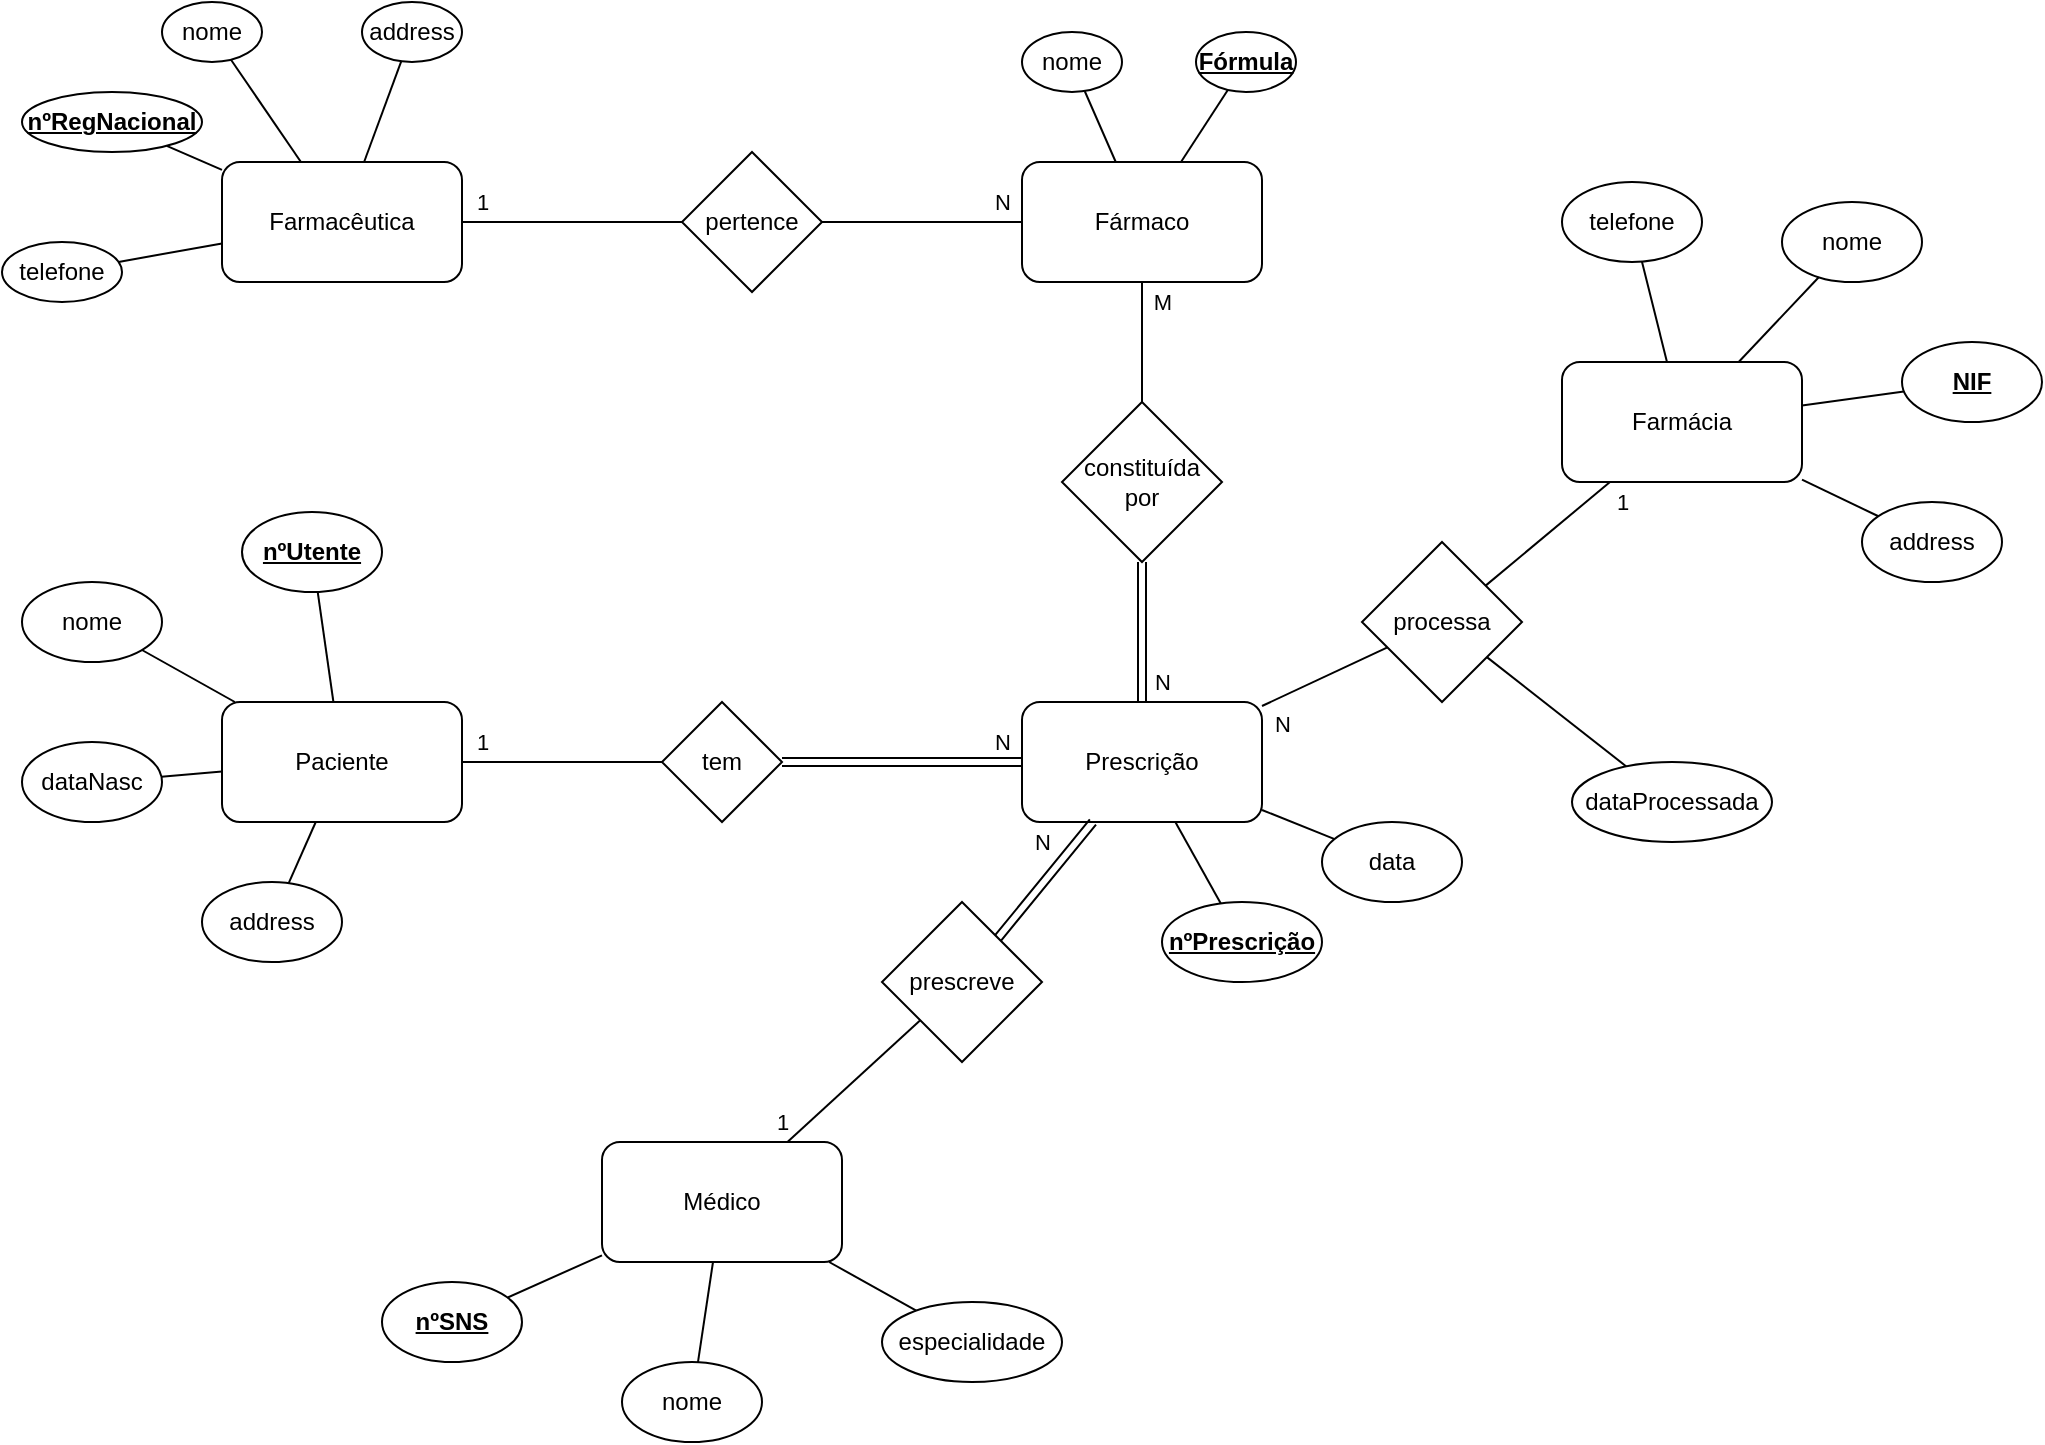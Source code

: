 <mxfile version="26.0.16">
  <diagram name="Página-1" id="fidg-BaFLdZ0aBLwMmCl">
    <mxGraphModel dx="1793" dy="980" grid="1" gridSize="10" guides="1" tooltips="1" connect="1" arrows="1" fold="1" page="1" pageScale="1" pageWidth="827" pageHeight="1169" math="0" shadow="0">
      <root>
        <mxCell id="0" />
        <mxCell id="1" parent="0" />
        <mxCell id="Zo0anMa7BTNl25L5lpLc-2" value="Farmacêutica" style="rounded=1;whiteSpace=wrap;html=1;" vertex="1" parent="1">
          <mxGeometry x="340" y="370" width="120" height="60" as="geometry" />
        </mxCell>
        <mxCell id="Zo0anMa7BTNl25L5lpLc-3" value="Médico" style="rounded=1;whiteSpace=wrap;html=1;" vertex="1" parent="1">
          <mxGeometry x="530" y="860" width="120" height="60" as="geometry" />
        </mxCell>
        <mxCell id="Zo0anMa7BTNl25L5lpLc-4" value="Farmácia" style="rounded=1;whiteSpace=wrap;html=1;" vertex="1" parent="1">
          <mxGeometry x="1010" y="470" width="120" height="60" as="geometry" />
        </mxCell>
        <mxCell id="Zo0anMa7BTNl25L5lpLc-5" value="Prescrição" style="rounded=1;whiteSpace=wrap;html=1;" vertex="1" parent="1">
          <mxGeometry x="740" y="640" width="120" height="60" as="geometry" />
        </mxCell>
        <mxCell id="Zo0anMa7BTNl25L5lpLc-6" value="Paciente" style="rounded=1;whiteSpace=wrap;html=1;" vertex="1" parent="1">
          <mxGeometry x="340" y="640" width="120" height="60" as="geometry" />
        </mxCell>
        <mxCell id="Zo0anMa7BTNl25L5lpLc-7" value="Fármaco" style="rounded=1;whiteSpace=wrap;html=1;" vertex="1" parent="1">
          <mxGeometry x="740" y="370" width="120" height="60" as="geometry" />
        </mxCell>
        <mxCell id="Zo0anMa7BTNl25L5lpLc-8" value="pertence" style="rhombus;whiteSpace=wrap;html=1;" vertex="1" parent="1">
          <mxGeometry x="570" y="365" width="70" height="70" as="geometry" />
        </mxCell>
        <mxCell id="Zo0anMa7BTNl25L5lpLc-9" value="constituída por" style="rhombus;whiteSpace=wrap;html=1;" vertex="1" parent="1">
          <mxGeometry x="760" y="490" width="80" height="80" as="geometry" />
        </mxCell>
        <mxCell id="Zo0anMa7BTNl25L5lpLc-10" value="tem" style="rhombus;whiteSpace=wrap;html=1;" vertex="1" parent="1">
          <mxGeometry x="560" y="640" width="60" height="60" as="geometry" />
        </mxCell>
        <mxCell id="Zo0anMa7BTNl25L5lpLc-11" value="prescreve" style="rhombus;whiteSpace=wrap;html=1;" vertex="1" parent="1">
          <mxGeometry x="670" y="740" width="80" height="80" as="geometry" />
        </mxCell>
        <mxCell id="Zo0anMa7BTNl25L5lpLc-12" value="processa" style="rhombus;whiteSpace=wrap;html=1;" vertex="1" parent="1">
          <mxGeometry x="910" y="560" width="80" height="80" as="geometry" />
        </mxCell>
        <mxCell id="Zo0anMa7BTNl25L5lpLc-13" value="N" style="endArrow=none;html=1;rounded=0;shape=link;" edge="1" parent="1" source="Zo0anMa7BTNl25L5lpLc-5" target="Zo0anMa7BTNl25L5lpLc-11">
          <mxGeometry x="-0.363" y="-13" width="50" height="50" relative="1" as="geometry">
            <mxPoint x="520" y="580" as="sourcePoint" />
            <mxPoint x="570" y="530" as="targetPoint" />
            <mxPoint as="offset" />
          </mxGeometry>
        </mxCell>
        <mxCell id="Zo0anMa7BTNl25L5lpLc-14" value="N" style="endArrow=none;html=1;rounded=0;" edge="1" parent="1" source="Zo0anMa7BTNl25L5lpLc-5" target="Zo0anMa7BTNl25L5lpLc-12">
          <mxGeometry x="-0.836" y="-11" width="50" height="50" relative="1" as="geometry">
            <mxPoint x="520" y="580" as="sourcePoint" />
            <mxPoint x="570" y="530" as="targetPoint" />
            <mxPoint y="1" as="offset" />
          </mxGeometry>
        </mxCell>
        <mxCell id="Zo0anMa7BTNl25L5lpLc-15" value="1" style="endArrow=none;html=1;rounded=0;" edge="1" parent="1" source="Zo0anMa7BTNl25L5lpLc-12" target="Zo0anMa7BTNl25L5lpLc-4">
          <mxGeometry x="0.956" y="-12" width="50" height="50" relative="1" as="geometry">
            <mxPoint x="520" y="580" as="sourcePoint" />
            <mxPoint x="570" y="530" as="targetPoint" />
            <mxPoint as="offset" />
          </mxGeometry>
        </mxCell>
        <mxCell id="Zo0anMa7BTNl25L5lpLc-16" value="N" style="endArrow=none;html=1;rounded=0;shape=link;" edge="1" parent="1" source="Zo0anMa7BTNl25L5lpLc-10" target="Zo0anMa7BTNl25L5lpLc-5">
          <mxGeometry x="0.833" y="10" width="50" height="50" relative="1" as="geometry">
            <mxPoint x="520" y="580" as="sourcePoint" />
            <mxPoint x="570" y="530" as="targetPoint" />
            <mxPoint as="offset" />
          </mxGeometry>
        </mxCell>
        <mxCell id="Zo0anMa7BTNl25L5lpLc-17" value="1" style="endArrow=none;html=1;rounded=0;" edge="1" parent="1" source="Zo0anMa7BTNl25L5lpLc-10" target="Zo0anMa7BTNl25L5lpLc-6">
          <mxGeometry x="0.8" y="-10" width="50" height="50" relative="1" as="geometry">
            <mxPoint x="520" y="580" as="sourcePoint" />
            <mxPoint x="570" y="530" as="targetPoint" />
            <mxPoint as="offset" />
          </mxGeometry>
        </mxCell>
        <mxCell id="Zo0anMa7BTNl25L5lpLc-18" value="N" style="endArrow=none;html=1;rounded=0;shape=link;" edge="1" parent="1" source="Zo0anMa7BTNl25L5lpLc-5" target="Zo0anMa7BTNl25L5lpLc-9">
          <mxGeometry x="-0.714" y="-10" width="50" height="50" relative="1" as="geometry">
            <mxPoint x="520" y="580" as="sourcePoint" />
            <mxPoint x="570" y="530" as="targetPoint" />
            <mxPoint as="offset" />
          </mxGeometry>
        </mxCell>
        <mxCell id="Zo0anMa7BTNl25L5lpLc-19" value="M" style="endArrow=none;html=1;rounded=0;" edge="1" parent="1" source="Zo0anMa7BTNl25L5lpLc-9" target="Zo0anMa7BTNl25L5lpLc-7">
          <mxGeometry x="0.667" y="-10" width="50" height="50" relative="1" as="geometry">
            <mxPoint x="520" y="580" as="sourcePoint" />
            <mxPoint x="570" y="530" as="targetPoint" />
            <mxPoint as="offset" />
          </mxGeometry>
        </mxCell>
        <mxCell id="Zo0anMa7BTNl25L5lpLc-20" value="N" style="endArrow=none;html=1;rounded=0;" edge="1" parent="1" source="Zo0anMa7BTNl25L5lpLc-8" target="Zo0anMa7BTNl25L5lpLc-7">
          <mxGeometry x="0.8" y="10" width="50" height="50" relative="1" as="geometry">
            <mxPoint x="520" y="580" as="sourcePoint" />
            <mxPoint x="570" y="530" as="targetPoint" />
            <mxPoint as="offset" />
          </mxGeometry>
        </mxCell>
        <mxCell id="Zo0anMa7BTNl25L5lpLc-21" value="1" style="endArrow=none;html=1;rounded=0;" edge="1" parent="1" source="Zo0anMa7BTNl25L5lpLc-2" target="Zo0anMa7BTNl25L5lpLc-8">
          <mxGeometry x="-0.818" y="10" width="50" height="50" relative="1" as="geometry">
            <mxPoint x="520" y="580" as="sourcePoint" />
            <mxPoint x="570" y="530" as="targetPoint" />
            <mxPoint as="offset" />
          </mxGeometry>
        </mxCell>
        <mxCell id="Zo0anMa7BTNl25L5lpLc-23" value="1" style="endArrow=none;html=1;rounded=0;" edge="1" parent="1" source="Zo0anMa7BTNl25L5lpLc-3" target="Zo0anMa7BTNl25L5lpLc-11">
          <mxGeometry x="-0.895" y="9" width="50" height="50" relative="1" as="geometry">
            <mxPoint x="520" y="580" as="sourcePoint" />
            <mxPoint x="570" y="530" as="targetPoint" />
            <mxPoint as="offset" />
          </mxGeometry>
        </mxCell>
        <mxCell id="Zo0anMa7BTNl25L5lpLc-25" value="nome" style="ellipse;whiteSpace=wrap;html=1;" vertex="1" parent="1">
          <mxGeometry x="310" y="290" width="50" height="30" as="geometry" />
        </mxCell>
        <mxCell id="Zo0anMa7BTNl25L5lpLc-26" value="address" style="ellipse;whiteSpace=wrap;html=1;" vertex="1" parent="1">
          <mxGeometry x="410" y="290" width="50" height="30" as="geometry" />
        </mxCell>
        <mxCell id="Zo0anMa7BTNl25L5lpLc-27" value="telefone" style="ellipse;whiteSpace=wrap;html=1;" vertex="1" parent="1">
          <mxGeometry x="230" y="410" width="60" height="30" as="geometry" />
        </mxCell>
        <mxCell id="Zo0anMa7BTNl25L5lpLc-28" value="&lt;u&gt;&lt;b&gt;nºRegNacional&lt;/b&gt;&lt;/u&gt;" style="ellipse;whiteSpace=wrap;html=1;" vertex="1" parent="1">
          <mxGeometry x="240" y="335" width="90" height="30" as="geometry" />
        </mxCell>
        <mxCell id="Zo0anMa7BTNl25L5lpLc-29" value="" style="endArrow=none;html=1;rounded=0;" edge="1" parent="1" source="Zo0anMa7BTNl25L5lpLc-2" target="Zo0anMa7BTNl25L5lpLc-26">
          <mxGeometry width="50" height="50" relative="1" as="geometry">
            <mxPoint x="510" y="350" as="sourcePoint" />
            <mxPoint x="560" y="300" as="targetPoint" />
          </mxGeometry>
        </mxCell>
        <mxCell id="Zo0anMa7BTNl25L5lpLc-30" value="" style="endArrow=none;html=1;rounded=0;" edge="1" parent="1" source="Zo0anMa7BTNl25L5lpLc-2" target="Zo0anMa7BTNl25L5lpLc-25">
          <mxGeometry width="50" height="50" relative="1" as="geometry">
            <mxPoint x="520" y="360" as="sourcePoint" />
            <mxPoint x="570" y="310" as="targetPoint" />
          </mxGeometry>
        </mxCell>
        <mxCell id="Zo0anMa7BTNl25L5lpLc-31" value="" style="endArrow=none;html=1;rounded=0;" edge="1" parent="1" source="Zo0anMa7BTNl25L5lpLc-2" target="Zo0anMa7BTNl25L5lpLc-28">
          <mxGeometry width="50" height="50" relative="1" as="geometry">
            <mxPoint x="530" y="370" as="sourcePoint" />
            <mxPoint x="580" y="320" as="targetPoint" />
          </mxGeometry>
        </mxCell>
        <mxCell id="Zo0anMa7BTNl25L5lpLc-32" value="" style="endArrow=none;html=1;rounded=0;" edge="1" parent="1" source="Zo0anMa7BTNl25L5lpLc-2" target="Zo0anMa7BTNl25L5lpLc-27">
          <mxGeometry width="50" height="50" relative="1" as="geometry">
            <mxPoint x="540" y="380" as="sourcePoint" />
            <mxPoint x="590" y="330" as="targetPoint" />
          </mxGeometry>
        </mxCell>
        <mxCell id="Zo0anMa7BTNl25L5lpLc-33" value="nome" style="ellipse;whiteSpace=wrap;html=1;" vertex="1" parent="1">
          <mxGeometry x="740" y="305" width="50" height="30" as="geometry" />
        </mxCell>
        <mxCell id="Zo0anMa7BTNl25L5lpLc-34" value="&lt;u&gt;&lt;b&gt;Fórmula&lt;/b&gt;&lt;/u&gt;" style="ellipse;whiteSpace=wrap;html=1;" vertex="1" parent="1">
          <mxGeometry x="827" y="305" width="50" height="30" as="geometry" />
        </mxCell>
        <mxCell id="Zo0anMa7BTNl25L5lpLc-35" value="" style="endArrow=none;html=1;rounded=0;" edge="1" parent="1" source="Zo0anMa7BTNl25L5lpLc-7" target="Zo0anMa7BTNl25L5lpLc-34">
          <mxGeometry width="50" height="50" relative="1" as="geometry">
            <mxPoint x="750" y="550" as="sourcePoint" />
            <mxPoint x="800" y="500" as="targetPoint" />
          </mxGeometry>
        </mxCell>
        <mxCell id="Zo0anMa7BTNl25L5lpLc-36" value="" style="endArrow=none;html=1;rounded=0;" edge="1" parent="1" source="Zo0anMa7BTNl25L5lpLc-7" target="Zo0anMa7BTNl25L5lpLc-33">
          <mxGeometry width="50" height="50" relative="1" as="geometry">
            <mxPoint x="750" y="550" as="sourcePoint" />
            <mxPoint x="800" y="500" as="targetPoint" />
          </mxGeometry>
        </mxCell>
        <mxCell id="Zo0anMa7BTNl25L5lpLc-37" value="data" style="ellipse;whiteSpace=wrap;html=1;" vertex="1" parent="1">
          <mxGeometry x="890" y="700" width="70" height="40" as="geometry" />
        </mxCell>
        <mxCell id="Zo0anMa7BTNl25L5lpLc-38" value="&lt;u&gt;&lt;b&gt;nºPrescrição&lt;/b&gt;&lt;/u&gt;" style="ellipse;whiteSpace=wrap;html=1;" vertex="1" parent="1">
          <mxGeometry x="810" y="740" width="80" height="40" as="geometry" />
        </mxCell>
        <mxCell id="Zo0anMa7BTNl25L5lpLc-39" value="" style="endArrow=none;html=1;rounded=0;" edge="1" parent="1" source="Zo0anMa7BTNl25L5lpLc-37" target="Zo0anMa7BTNl25L5lpLc-5">
          <mxGeometry width="50" height="50" relative="1" as="geometry">
            <mxPoint x="780" y="740" as="sourcePoint" />
            <mxPoint x="830" y="690" as="targetPoint" />
          </mxGeometry>
        </mxCell>
        <mxCell id="Zo0anMa7BTNl25L5lpLc-40" value="" style="endArrow=none;html=1;rounded=0;" edge="1" parent="1" source="Zo0anMa7BTNl25L5lpLc-38" target="Zo0anMa7BTNl25L5lpLc-5">
          <mxGeometry width="50" height="50" relative="1" as="geometry">
            <mxPoint x="780" y="740" as="sourcePoint" />
            <mxPoint x="830" y="690" as="targetPoint" />
          </mxGeometry>
        </mxCell>
        <mxCell id="Zo0anMa7BTNl25L5lpLc-41" value="telefone" style="ellipse;whiteSpace=wrap;html=1;" vertex="1" parent="1">
          <mxGeometry x="1010" y="380" width="70" height="40" as="geometry" />
        </mxCell>
        <mxCell id="Zo0anMa7BTNl25L5lpLc-42" value="nome" style="ellipse;whiteSpace=wrap;html=1;" vertex="1" parent="1">
          <mxGeometry x="1120" y="390" width="70" height="40" as="geometry" />
        </mxCell>
        <mxCell id="Zo0anMa7BTNl25L5lpLc-43" value="&lt;u&gt;&lt;b&gt;NIF&lt;/b&gt;&lt;/u&gt;" style="ellipse;whiteSpace=wrap;html=1;" vertex="1" parent="1">
          <mxGeometry x="1180" y="460" width="70" height="40" as="geometry" />
        </mxCell>
        <mxCell id="Zo0anMa7BTNl25L5lpLc-44" value="address" style="ellipse;whiteSpace=wrap;html=1;" vertex="1" parent="1">
          <mxGeometry x="1160" y="540" width="70" height="40" as="geometry" />
        </mxCell>
        <mxCell id="Zo0anMa7BTNl25L5lpLc-45" value="dataProcessada" style="ellipse;whiteSpace=wrap;html=1;" vertex="1" parent="1">
          <mxGeometry x="1015" y="670" width="100" height="40" as="geometry" />
        </mxCell>
        <mxCell id="Zo0anMa7BTNl25L5lpLc-46" value="" style="endArrow=none;html=1;rounded=0;" edge="1" parent="1" source="Zo0anMa7BTNl25L5lpLc-45" target="Zo0anMa7BTNl25L5lpLc-12">
          <mxGeometry width="50" height="50" relative="1" as="geometry">
            <mxPoint x="925" y="480" as="sourcePoint" />
            <mxPoint x="975" y="430" as="targetPoint" />
          </mxGeometry>
        </mxCell>
        <mxCell id="Zo0anMa7BTNl25L5lpLc-47" value="" style="endArrow=none;html=1;rounded=0;" edge="1" parent="1" source="Zo0anMa7BTNl25L5lpLc-4" target="Zo0anMa7BTNl25L5lpLc-44">
          <mxGeometry width="50" height="50" relative="1" as="geometry">
            <mxPoint x="935" y="490" as="sourcePoint" />
            <mxPoint x="985" y="440" as="targetPoint" />
          </mxGeometry>
        </mxCell>
        <mxCell id="Zo0anMa7BTNl25L5lpLc-48" value="" style="endArrow=none;html=1;rounded=0;" edge="1" parent="1" source="Zo0anMa7BTNl25L5lpLc-4" target="Zo0anMa7BTNl25L5lpLc-43">
          <mxGeometry width="50" height="50" relative="1" as="geometry">
            <mxPoint x="945" y="500" as="sourcePoint" />
            <mxPoint x="995" y="450" as="targetPoint" />
          </mxGeometry>
        </mxCell>
        <mxCell id="Zo0anMa7BTNl25L5lpLc-49" value="" style="endArrow=none;html=1;rounded=0;" edge="1" parent="1" source="Zo0anMa7BTNl25L5lpLc-4" target="Zo0anMa7BTNl25L5lpLc-42">
          <mxGeometry width="50" height="50" relative="1" as="geometry">
            <mxPoint x="955" y="510" as="sourcePoint" />
            <mxPoint x="1005" y="460" as="targetPoint" />
          </mxGeometry>
        </mxCell>
        <mxCell id="Zo0anMa7BTNl25L5lpLc-50" value="" style="endArrow=none;html=1;rounded=0;" edge="1" parent="1" source="Zo0anMa7BTNl25L5lpLc-4" target="Zo0anMa7BTNl25L5lpLc-41">
          <mxGeometry width="50" height="50" relative="1" as="geometry">
            <mxPoint x="965" y="520" as="sourcePoint" />
            <mxPoint x="1015" y="470" as="targetPoint" />
          </mxGeometry>
        </mxCell>
        <mxCell id="Zo0anMa7BTNl25L5lpLc-51" value="especialidade" style="ellipse;whiteSpace=wrap;html=1;" vertex="1" parent="1">
          <mxGeometry x="670" y="940" width="90" height="40" as="geometry" />
        </mxCell>
        <mxCell id="Zo0anMa7BTNl25L5lpLc-52" value="nome" style="ellipse;whiteSpace=wrap;html=1;" vertex="1" parent="1">
          <mxGeometry x="540" y="970" width="70" height="40" as="geometry" />
        </mxCell>
        <mxCell id="Zo0anMa7BTNl25L5lpLc-53" value="&lt;u&gt;&lt;b&gt;nºSNS&lt;/b&gt;&lt;/u&gt;" style="ellipse;whiteSpace=wrap;html=1;" vertex="1" parent="1">
          <mxGeometry x="420" y="930" width="70" height="40" as="geometry" />
        </mxCell>
        <mxCell id="Zo0anMa7BTNl25L5lpLc-55" value="" style="endArrow=none;html=1;rounded=0;" edge="1" parent="1" source="Zo0anMa7BTNl25L5lpLc-53" target="Zo0anMa7BTNl25L5lpLc-3">
          <mxGeometry width="50" height="50" relative="1" as="geometry">
            <mxPoint x="420" y="1060" as="sourcePoint" />
            <mxPoint x="470" y="1010" as="targetPoint" />
          </mxGeometry>
        </mxCell>
        <mxCell id="Zo0anMa7BTNl25L5lpLc-56" value="" style="endArrow=none;html=1;rounded=0;" edge="1" parent="1" source="Zo0anMa7BTNl25L5lpLc-52" target="Zo0anMa7BTNl25L5lpLc-3">
          <mxGeometry width="50" height="50" relative="1" as="geometry">
            <mxPoint x="430" y="1070" as="sourcePoint" />
            <mxPoint x="480" y="1020" as="targetPoint" />
          </mxGeometry>
        </mxCell>
        <mxCell id="Zo0anMa7BTNl25L5lpLc-57" value="" style="endArrow=none;html=1;rounded=0;" edge="1" parent="1" source="Zo0anMa7BTNl25L5lpLc-51" target="Zo0anMa7BTNl25L5lpLc-3">
          <mxGeometry width="50" height="50" relative="1" as="geometry">
            <mxPoint x="440" y="1080" as="sourcePoint" />
            <mxPoint x="490" y="1030" as="targetPoint" />
          </mxGeometry>
        </mxCell>
        <mxCell id="Zo0anMa7BTNl25L5lpLc-58" value="nome" style="ellipse;whiteSpace=wrap;html=1;" vertex="1" parent="1">
          <mxGeometry x="240" y="580" width="70" height="40" as="geometry" />
        </mxCell>
        <mxCell id="Zo0anMa7BTNl25L5lpLc-59" value="dataNasc" style="ellipse;whiteSpace=wrap;html=1;" vertex="1" parent="1">
          <mxGeometry x="240" y="660" width="70" height="40" as="geometry" />
        </mxCell>
        <mxCell id="Zo0anMa7BTNl25L5lpLc-60" value="address" style="ellipse;whiteSpace=wrap;html=1;" vertex="1" parent="1">
          <mxGeometry x="330" y="730" width="70" height="40" as="geometry" />
        </mxCell>
        <mxCell id="Zo0anMa7BTNl25L5lpLc-61" value="&lt;u&gt;&lt;b&gt;nºUtente&lt;/b&gt;&lt;/u&gt;" style="ellipse;whiteSpace=wrap;html=1;" vertex="1" parent="1">
          <mxGeometry x="350" y="545" width="70" height="40" as="geometry" />
        </mxCell>
        <mxCell id="Zo0anMa7BTNl25L5lpLc-62" value="" style="endArrow=none;html=1;rounded=0;" edge="1" parent="1" source="Zo0anMa7BTNl25L5lpLc-60" target="Zo0anMa7BTNl25L5lpLc-6">
          <mxGeometry width="50" height="50" relative="1" as="geometry">
            <mxPoint x="460" y="600" as="sourcePoint" />
            <mxPoint x="510" y="550" as="targetPoint" />
          </mxGeometry>
        </mxCell>
        <mxCell id="Zo0anMa7BTNl25L5lpLc-63" value="" style="endArrow=none;html=1;rounded=0;" edge="1" parent="1" source="Zo0anMa7BTNl25L5lpLc-59" target="Zo0anMa7BTNl25L5lpLc-6">
          <mxGeometry width="50" height="50" relative="1" as="geometry">
            <mxPoint x="470" y="610" as="sourcePoint" />
            <mxPoint x="520" y="560" as="targetPoint" />
          </mxGeometry>
        </mxCell>
        <mxCell id="Zo0anMa7BTNl25L5lpLc-64" value="" style="endArrow=none;html=1;rounded=0;" edge="1" parent="1" source="Zo0anMa7BTNl25L5lpLc-6" target="Zo0anMa7BTNl25L5lpLc-58">
          <mxGeometry width="50" height="50" relative="1" as="geometry">
            <mxPoint x="480" y="620" as="sourcePoint" />
            <mxPoint x="530" y="570" as="targetPoint" />
          </mxGeometry>
        </mxCell>
        <mxCell id="Zo0anMa7BTNl25L5lpLc-65" value="" style="endArrow=none;html=1;rounded=0;" edge="1" parent="1" source="Zo0anMa7BTNl25L5lpLc-6" target="Zo0anMa7BTNl25L5lpLc-61">
          <mxGeometry width="50" height="50" relative="1" as="geometry">
            <mxPoint x="490" y="630" as="sourcePoint" />
            <mxPoint x="540" y="580" as="targetPoint" />
          </mxGeometry>
        </mxCell>
      </root>
    </mxGraphModel>
  </diagram>
</mxfile>
